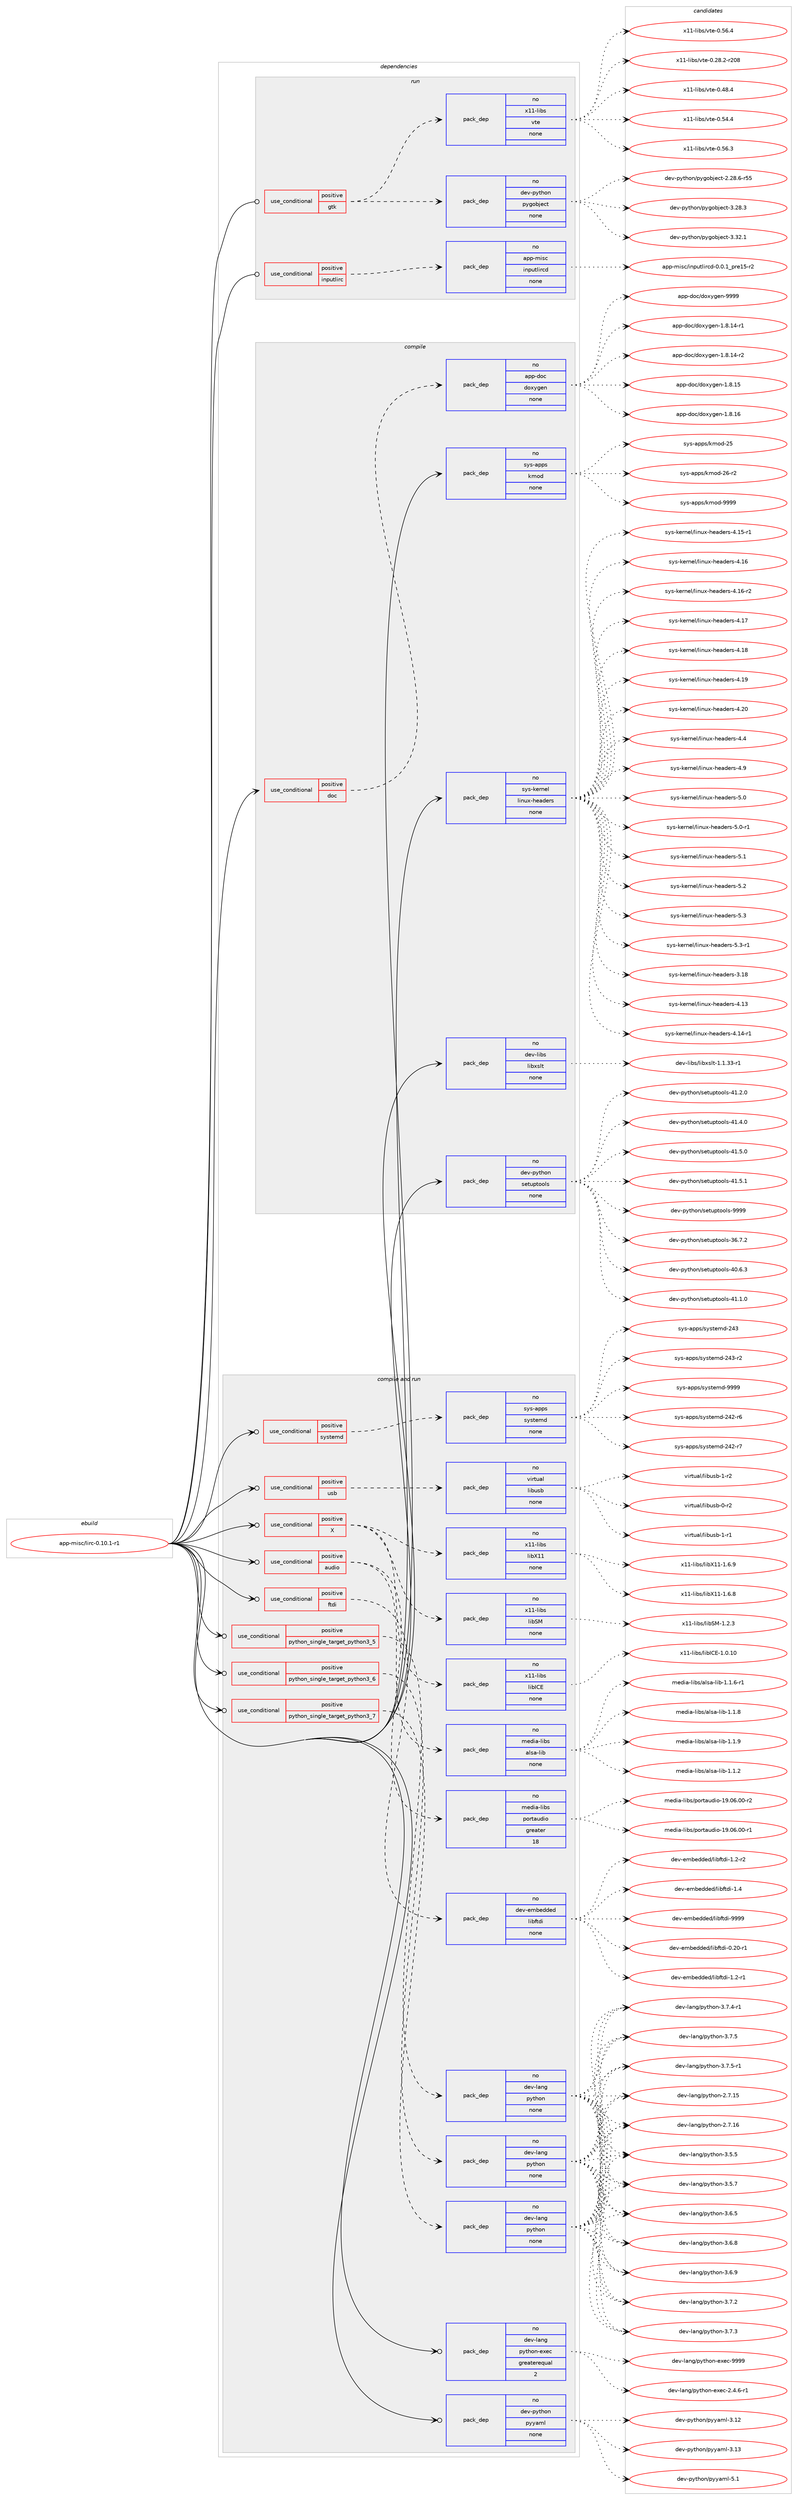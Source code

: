 digraph prolog {

# *************
# Graph options
# *************

newrank=true;
concentrate=true;
compound=true;
graph [rankdir=LR,fontname=Helvetica,fontsize=10,ranksep=1.5];#, ranksep=2.5, nodesep=0.2];
edge  [arrowhead=vee];
node  [fontname=Helvetica,fontsize=10];

# **********
# The ebuild
# **********

subgraph cluster_leftcol {
color=gray;
rank=same;
label=<<i>ebuild</i>>;
id [label="app-misc/lirc-0.10.1-r1", color=red, width=4, href="../app-misc/lirc-0.10.1-r1.svg"];
}

# ****************
# The dependencies
# ****************

subgraph cluster_midcol {
color=gray;
label=<<i>dependencies</i>>;
subgraph cluster_compile {
fillcolor="#eeeeee";
style=filled;
label=<<i>compile</i>>;
subgraph cond119287 {
dependency499412 [label=<<TABLE BORDER="0" CELLBORDER="1" CELLSPACING="0" CELLPADDING="4"><TR><TD ROWSPAN="3" CELLPADDING="10">use_conditional</TD></TR><TR><TD>positive</TD></TR><TR><TD>doc</TD></TR></TABLE>>, shape=none, color=red];
subgraph pack371110 {
dependency499413 [label=<<TABLE BORDER="0" CELLBORDER="1" CELLSPACING="0" CELLPADDING="4" WIDTH="220"><TR><TD ROWSPAN="6" CELLPADDING="30">pack_dep</TD></TR><TR><TD WIDTH="110">no</TD></TR><TR><TD>app-doc</TD></TR><TR><TD>doxygen</TD></TR><TR><TD>none</TD></TR><TR><TD></TD></TR></TABLE>>, shape=none, color=blue];
}
dependency499412:e -> dependency499413:w [weight=20,style="dashed",arrowhead="vee"];
}
id:e -> dependency499412:w [weight=20,style="solid",arrowhead="vee"];
subgraph pack371111 {
dependency499414 [label=<<TABLE BORDER="0" CELLBORDER="1" CELLSPACING="0" CELLPADDING="4" WIDTH="220"><TR><TD ROWSPAN="6" CELLPADDING="30">pack_dep</TD></TR><TR><TD WIDTH="110">no</TD></TR><TR><TD>dev-libs</TD></TR><TR><TD>libxslt</TD></TR><TR><TD>none</TD></TR><TR><TD></TD></TR></TABLE>>, shape=none, color=blue];
}
id:e -> dependency499414:w [weight=20,style="solid",arrowhead="vee"];
subgraph pack371112 {
dependency499415 [label=<<TABLE BORDER="0" CELLBORDER="1" CELLSPACING="0" CELLPADDING="4" WIDTH="220"><TR><TD ROWSPAN="6" CELLPADDING="30">pack_dep</TD></TR><TR><TD WIDTH="110">no</TD></TR><TR><TD>dev-python</TD></TR><TR><TD>setuptools</TD></TR><TR><TD>none</TD></TR><TR><TD></TD></TR></TABLE>>, shape=none, color=blue];
}
id:e -> dependency499415:w [weight=20,style="solid",arrowhead="vee"];
subgraph pack371113 {
dependency499416 [label=<<TABLE BORDER="0" CELLBORDER="1" CELLSPACING="0" CELLPADDING="4" WIDTH="220"><TR><TD ROWSPAN="6" CELLPADDING="30">pack_dep</TD></TR><TR><TD WIDTH="110">no</TD></TR><TR><TD>sys-apps</TD></TR><TR><TD>kmod</TD></TR><TR><TD>none</TD></TR><TR><TD></TD></TR></TABLE>>, shape=none, color=blue];
}
id:e -> dependency499416:w [weight=20,style="solid",arrowhead="vee"];
subgraph pack371114 {
dependency499417 [label=<<TABLE BORDER="0" CELLBORDER="1" CELLSPACING="0" CELLPADDING="4" WIDTH="220"><TR><TD ROWSPAN="6" CELLPADDING="30">pack_dep</TD></TR><TR><TD WIDTH="110">no</TD></TR><TR><TD>sys-kernel</TD></TR><TR><TD>linux-headers</TD></TR><TR><TD>none</TD></TR><TR><TD></TD></TR></TABLE>>, shape=none, color=blue];
}
id:e -> dependency499417:w [weight=20,style="solid",arrowhead="vee"];
}
subgraph cluster_compileandrun {
fillcolor="#eeeeee";
style=filled;
label=<<i>compile and run</i>>;
subgraph cond119288 {
dependency499418 [label=<<TABLE BORDER="0" CELLBORDER="1" CELLSPACING="0" CELLPADDING="4"><TR><TD ROWSPAN="3" CELLPADDING="10">use_conditional</TD></TR><TR><TD>positive</TD></TR><TR><TD>X</TD></TR></TABLE>>, shape=none, color=red];
subgraph pack371115 {
dependency499419 [label=<<TABLE BORDER="0" CELLBORDER="1" CELLSPACING="0" CELLPADDING="4" WIDTH="220"><TR><TD ROWSPAN="6" CELLPADDING="30">pack_dep</TD></TR><TR><TD WIDTH="110">no</TD></TR><TR><TD>x11-libs</TD></TR><TR><TD>libICE</TD></TR><TR><TD>none</TD></TR><TR><TD></TD></TR></TABLE>>, shape=none, color=blue];
}
dependency499418:e -> dependency499419:w [weight=20,style="dashed",arrowhead="vee"];
subgraph pack371116 {
dependency499420 [label=<<TABLE BORDER="0" CELLBORDER="1" CELLSPACING="0" CELLPADDING="4" WIDTH="220"><TR><TD ROWSPAN="6" CELLPADDING="30">pack_dep</TD></TR><TR><TD WIDTH="110">no</TD></TR><TR><TD>x11-libs</TD></TR><TR><TD>libSM</TD></TR><TR><TD>none</TD></TR><TR><TD></TD></TR></TABLE>>, shape=none, color=blue];
}
dependency499418:e -> dependency499420:w [weight=20,style="dashed",arrowhead="vee"];
subgraph pack371117 {
dependency499421 [label=<<TABLE BORDER="0" CELLBORDER="1" CELLSPACING="0" CELLPADDING="4" WIDTH="220"><TR><TD ROWSPAN="6" CELLPADDING="30">pack_dep</TD></TR><TR><TD WIDTH="110">no</TD></TR><TR><TD>x11-libs</TD></TR><TR><TD>libX11</TD></TR><TR><TD>none</TD></TR><TR><TD></TD></TR></TABLE>>, shape=none, color=blue];
}
dependency499418:e -> dependency499421:w [weight=20,style="dashed",arrowhead="vee"];
}
id:e -> dependency499418:w [weight=20,style="solid",arrowhead="odotvee"];
subgraph cond119289 {
dependency499422 [label=<<TABLE BORDER="0" CELLBORDER="1" CELLSPACING="0" CELLPADDING="4"><TR><TD ROWSPAN="3" CELLPADDING="10">use_conditional</TD></TR><TR><TD>positive</TD></TR><TR><TD>audio</TD></TR></TABLE>>, shape=none, color=red];
subgraph pack371118 {
dependency499423 [label=<<TABLE BORDER="0" CELLBORDER="1" CELLSPACING="0" CELLPADDING="4" WIDTH="220"><TR><TD ROWSPAN="6" CELLPADDING="30">pack_dep</TD></TR><TR><TD WIDTH="110">no</TD></TR><TR><TD>media-libs</TD></TR><TR><TD>portaudio</TD></TR><TR><TD>greater</TD></TR><TR><TD>18</TD></TR></TABLE>>, shape=none, color=blue];
}
dependency499422:e -> dependency499423:w [weight=20,style="dashed",arrowhead="vee"];
subgraph pack371119 {
dependency499424 [label=<<TABLE BORDER="0" CELLBORDER="1" CELLSPACING="0" CELLPADDING="4" WIDTH="220"><TR><TD ROWSPAN="6" CELLPADDING="30">pack_dep</TD></TR><TR><TD WIDTH="110">no</TD></TR><TR><TD>media-libs</TD></TR><TR><TD>alsa-lib</TD></TR><TR><TD>none</TD></TR><TR><TD></TD></TR></TABLE>>, shape=none, color=blue];
}
dependency499422:e -> dependency499424:w [weight=20,style="dashed",arrowhead="vee"];
}
id:e -> dependency499422:w [weight=20,style="solid",arrowhead="odotvee"];
subgraph cond119290 {
dependency499425 [label=<<TABLE BORDER="0" CELLBORDER="1" CELLSPACING="0" CELLPADDING="4"><TR><TD ROWSPAN="3" CELLPADDING="10">use_conditional</TD></TR><TR><TD>positive</TD></TR><TR><TD>ftdi</TD></TR></TABLE>>, shape=none, color=red];
subgraph pack371120 {
dependency499426 [label=<<TABLE BORDER="0" CELLBORDER="1" CELLSPACING="0" CELLPADDING="4" WIDTH="220"><TR><TD ROWSPAN="6" CELLPADDING="30">pack_dep</TD></TR><TR><TD WIDTH="110">no</TD></TR><TR><TD>dev-embedded</TD></TR><TR><TD>libftdi</TD></TR><TR><TD>none</TD></TR><TR><TD></TD></TR></TABLE>>, shape=none, color=blue];
}
dependency499425:e -> dependency499426:w [weight=20,style="dashed",arrowhead="vee"];
}
id:e -> dependency499425:w [weight=20,style="solid",arrowhead="odotvee"];
subgraph cond119291 {
dependency499427 [label=<<TABLE BORDER="0" CELLBORDER="1" CELLSPACING="0" CELLPADDING="4"><TR><TD ROWSPAN="3" CELLPADDING="10">use_conditional</TD></TR><TR><TD>positive</TD></TR><TR><TD>python_single_target_python3_5</TD></TR></TABLE>>, shape=none, color=red];
subgraph pack371121 {
dependency499428 [label=<<TABLE BORDER="0" CELLBORDER="1" CELLSPACING="0" CELLPADDING="4" WIDTH="220"><TR><TD ROWSPAN="6" CELLPADDING="30">pack_dep</TD></TR><TR><TD WIDTH="110">no</TD></TR><TR><TD>dev-lang</TD></TR><TR><TD>python</TD></TR><TR><TD>none</TD></TR><TR><TD></TD></TR></TABLE>>, shape=none, color=blue];
}
dependency499427:e -> dependency499428:w [weight=20,style="dashed",arrowhead="vee"];
}
id:e -> dependency499427:w [weight=20,style="solid",arrowhead="odotvee"];
subgraph cond119292 {
dependency499429 [label=<<TABLE BORDER="0" CELLBORDER="1" CELLSPACING="0" CELLPADDING="4"><TR><TD ROWSPAN="3" CELLPADDING="10">use_conditional</TD></TR><TR><TD>positive</TD></TR><TR><TD>python_single_target_python3_6</TD></TR></TABLE>>, shape=none, color=red];
subgraph pack371122 {
dependency499430 [label=<<TABLE BORDER="0" CELLBORDER="1" CELLSPACING="0" CELLPADDING="4" WIDTH="220"><TR><TD ROWSPAN="6" CELLPADDING="30">pack_dep</TD></TR><TR><TD WIDTH="110">no</TD></TR><TR><TD>dev-lang</TD></TR><TR><TD>python</TD></TR><TR><TD>none</TD></TR><TR><TD></TD></TR></TABLE>>, shape=none, color=blue];
}
dependency499429:e -> dependency499430:w [weight=20,style="dashed",arrowhead="vee"];
}
id:e -> dependency499429:w [weight=20,style="solid",arrowhead="odotvee"];
subgraph cond119293 {
dependency499431 [label=<<TABLE BORDER="0" CELLBORDER="1" CELLSPACING="0" CELLPADDING="4"><TR><TD ROWSPAN="3" CELLPADDING="10">use_conditional</TD></TR><TR><TD>positive</TD></TR><TR><TD>python_single_target_python3_7</TD></TR></TABLE>>, shape=none, color=red];
subgraph pack371123 {
dependency499432 [label=<<TABLE BORDER="0" CELLBORDER="1" CELLSPACING="0" CELLPADDING="4" WIDTH="220"><TR><TD ROWSPAN="6" CELLPADDING="30">pack_dep</TD></TR><TR><TD WIDTH="110">no</TD></TR><TR><TD>dev-lang</TD></TR><TR><TD>python</TD></TR><TR><TD>none</TD></TR><TR><TD></TD></TR></TABLE>>, shape=none, color=blue];
}
dependency499431:e -> dependency499432:w [weight=20,style="dashed",arrowhead="vee"];
}
id:e -> dependency499431:w [weight=20,style="solid",arrowhead="odotvee"];
subgraph cond119294 {
dependency499433 [label=<<TABLE BORDER="0" CELLBORDER="1" CELLSPACING="0" CELLPADDING="4"><TR><TD ROWSPAN="3" CELLPADDING="10">use_conditional</TD></TR><TR><TD>positive</TD></TR><TR><TD>systemd</TD></TR></TABLE>>, shape=none, color=red];
subgraph pack371124 {
dependency499434 [label=<<TABLE BORDER="0" CELLBORDER="1" CELLSPACING="0" CELLPADDING="4" WIDTH="220"><TR><TD ROWSPAN="6" CELLPADDING="30">pack_dep</TD></TR><TR><TD WIDTH="110">no</TD></TR><TR><TD>sys-apps</TD></TR><TR><TD>systemd</TD></TR><TR><TD>none</TD></TR><TR><TD></TD></TR></TABLE>>, shape=none, color=blue];
}
dependency499433:e -> dependency499434:w [weight=20,style="dashed",arrowhead="vee"];
}
id:e -> dependency499433:w [weight=20,style="solid",arrowhead="odotvee"];
subgraph cond119295 {
dependency499435 [label=<<TABLE BORDER="0" CELLBORDER="1" CELLSPACING="0" CELLPADDING="4"><TR><TD ROWSPAN="3" CELLPADDING="10">use_conditional</TD></TR><TR><TD>positive</TD></TR><TR><TD>usb</TD></TR></TABLE>>, shape=none, color=red];
subgraph pack371125 {
dependency499436 [label=<<TABLE BORDER="0" CELLBORDER="1" CELLSPACING="0" CELLPADDING="4" WIDTH="220"><TR><TD ROWSPAN="6" CELLPADDING="30">pack_dep</TD></TR><TR><TD WIDTH="110">no</TD></TR><TR><TD>virtual</TD></TR><TR><TD>libusb</TD></TR><TR><TD>none</TD></TR><TR><TD></TD></TR></TABLE>>, shape=none, color=blue];
}
dependency499435:e -> dependency499436:w [weight=20,style="dashed",arrowhead="vee"];
}
id:e -> dependency499435:w [weight=20,style="solid",arrowhead="odotvee"];
subgraph pack371126 {
dependency499437 [label=<<TABLE BORDER="0" CELLBORDER="1" CELLSPACING="0" CELLPADDING="4" WIDTH="220"><TR><TD ROWSPAN="6" CELLPADDING="30">pack_dep</TD></TR><TR><TD WIDTH="110">no</TD></TR><TR><TD>dev-lang</TD></TR><TR><TD>python-exec</TD></TR><TR><TD>greaterequal</TD></TR><TR><TD>2</TD></TR></TABLE>>, shape=none, color=blue];
}
id:e -> dependency499437:w [weight=20,style="solid",arrowhead="odotvee"];
subgraph pack371127 {
dependency499438 [label=<<TABLE BORDER="0" CELLBORDER="1" CELLSPACING="0" CELLPADDING="4" WIDTH="220"><TR><TD ROWSPAN="6" CELLPADDING="30">pack_dep</TD></TR><TR><TD WIDTH="110">no</TD></TR><TR><TD>dev-python</TD></TR><TR><TD>pyyaml</TD></TR><TR><TD>none</TD></TR><TR><TD></TD></TR></TABLE>>, shape=none, color=blue];
}
id:e -> dependency499438:w [weight=20,style="solid",arrowhead="odotvee"];
}
subgraph cluster_run {
fillcolor="#eeeeee";
style=filled;
label=<<i>run</i>>;
subgraph cond119296 {
dependency499439 [label=<<TABLE BORDER="0" CELLBORDER="1" CELLSPACING="0" CELLPADDING="4"><TR><TD ROWSPAN="3" CELLPADDING="10">use_conditional</TD></TR><TR><TD>positive</TD></TR><TR><TD>gtk</TD></TR></TABLE>>, shape=none, color=red];
subgraph pack371128 {
dependency499440 [label=<<TABLE BORDER="0" CELLBORDER="1" CELLSPACING="0" CELLPADDING="4" WIDTH="220"><TR><TD ROWSPAN="6" CELLPADDING="30">pack_dep</TD></TR><TR><TD WIDTH="110">no</TD></TR><TR><TD>x11-libs</TD></TR><TR><TD>vte</TD></TR><TR><TD>none</TD></TR><TR><TD></TD></TR></TABLE>>, shape=none, color=blue];
}
dependency499439:e -> dependency499440:w [weight=20,style="dashed",arrowhead="vee"];
subgraph pack371129 {
dependency499441 [label=<<TABLE BORDER="0" CELLBORDER="1" CELLSPACING="0" CELLPADDING="4" WIDTH="220"><TR><TD ROWSPAN="6" CELLPADDING="30">pack_dep</TD></TR><TR><TD WIDTH="110">no</TD></TR><TR><TD>dev-python</TD></TR><TR><TD>pygobject</TD></TR><TR><TD>none</TD></TR><TR><TD></TD></TR></TABLE>>, shape=none, color=blue];
}
dependency499439:e -> dependency499441:w [weight=20,style="dashed",arrowhead="vee"];
}
id:e -> dependency499439:w [weight=20,style="solid",arrowhead="odot"];
subgraph cond119297 {
dependency499442 [label=<<TABLE BORDER="0" CELLBORDER="1" CELLSPACING="0" CELLPADDING="4"><TR><TD ROWSPAN="3" CELLPADDING="10">use_conditional</TD></TR><TR><TD>positive</TD></TR><TR><TD>inputlirc</TD></TR></TABLE>>, shape=none, color=red];
subgraph pack371130 {
dependency499443 [label=<<TABLE BORDER="0" CELLBORDER="1" CELLSPACING="0" CELLPADDING="4" WIDTH="220"><TR><TD ROWSPAN="6" CELLPADDING="30">pack_dep</TD></TR><TR><TD WIDTH="110">no</TD></TR><TR><TD>app-misc</TD></TR><TR><TD>inputlircd</TD></TR><TR><TD>none</TD></TR><TR><TD></TD></TR></TABLE>>, shape=none, color=blue];
}
dependency499442:e -> dependency499443:w [weight=20,style="dashed",arrowhead="vee"];
}
id:e -> dependency499442:w [weight=20,style="solid",arrowhead="odot"];
}
}

# **************
# The candidates
# **************

subgraph cluster_choices {
rank=same;
color=gray;
label=<<i>candidates</i>>;

subgraph choice371110 {
color=black;
nodesep=1;
choice97112112451001119947100111120121103101110454946564649524511449 [label="app-doc/doxygen-1.8.14-r1", color=red, width=4,href="../app-doc/doxygen-1.8.14-r1.svg"];
choice97112112451001119947100111120121103101110454946564649524511450 [label="app-doc/doxygen-1.8.14-r2", color=red, width=4,href="../app-doc/doxygen-1.8.14-r2.svg"];
choice9711211245100111994710011112012110310111045494656464953 [label="app-doc/doxygen-1.8.15", color=red, width=4,href="../app-doc/doxygen-1.8.15.svg"];
choice9711211245100111994710011112012110310111045494656464954 [label="app-doc/doxygen-1.8.16", color=red, width=4,href="../app-doc/doxygen-1.8.16.svg"];
choice971121124510011199471001111201211031011104557575757 [label="app-doc/doxygen-9999", color=red, width=4,href="../app-doc/doxygen-9999.svg"];
dependency499413:e -> choice97112112451001119947100111120121103101110454946564649524511449:w [style=dotted,weight="100"];
dependency499413:e -> choice97112112451001119947100111120121103101110454946564649524511450:w [style=dotted,weight="100"];
dependency499413:e -> choice9711211245100111994710011112012110310111045494656464953:w [style=dotted,weight="100"];
dependency499413:e -> choice9711211245100111994710011112012110310111045494656464954:w [style=dotted,weight="100"];
dependency499413:e -> choice971121124510011199471001111201211031011104557575757:w [style=dotted,weight="100"];
}
subgraph choice371111 {
color=black;
nodesep=1;
choice10010111845108105981154710810598120115108116454946494651514511449 [label="dev-libs/libxslt-1.1.33-r1", color=red, width=4,href="../dev-libs/libxslt-1.1.33-r1.svg"];
dependency499414:e -> choice10010111845108105981154710810598120115108116454946494651514511449:w [style=dotted,weight="100"];
}
subgraph choice371112 {
color=black;
nodesep=1;
choice100101118451121211161041111104711510111611711211611111110811545515446554650 [label="dev-python/setuptools-36.7.2", color=red, width=4,href="../dev-python/setuptools-36.7.2.svg"];
choice100101118451121211161041111104711510111611711211611111110811545524846544651 [label="dev-python/setuptools-40.6.3", color=red, width=4,href="../dev-python/setuptools-40.6.3.svg"];
choice100101118451121211161041111104711510111611711211611111110811545524946494648 [label="dev-python/setuptools-41.1.0", color=red, width=4,href="../dev-python/setuptools-41.1.0.svg"];
choice100101118451121211161041111104711510111611711211611111110811545524946504648 [label="dev-python/setuptools-41.2.0", color=red, width=4,href="../dev-python/setuptools-41.2.0.svg"];
choice100101118451121211161041111104711510111611711211611111110811545524946524648 [label="dev-python/setuptools-41.4.0", color=red, width=4,href="../dev-python/setuptools-41.4.0.svg"];
choice100101118451121211161041111104711510111611711211611111110811545524946534648 [label="dev-python/setuptools-41.5.0", color=red, width=4,href="../dev-python/setuptools-41.5.0.svg"];
choice100101118451121211161041111104711510111611711211611111110811545524946534649 [label="dev-python/setuptools-41.5.1", color=red, width=4,href="../dev-python/setuptools-41.5.1.svg"];
choice10010111845112121116104111110471151011161171121161111111081154557575757 [label="dev-python/setuptools-9999", color=red, width=4,href="../dev-python/setuptools-9999.svg"];
dependency499415:e -> choice100101118451121211161041111104711510111611711211611111110811545515446554650:w [style=dotted,weight="100"];
dependency499415:e -> choice100101118451121211161041111104711510111611711211611111110811545524846544651:w [style=dotted,weight="100"];
dependency499415:e -> choice100101118451121211161041111104711510111611711211611111110811545524946494648:w [style=dotted,weight="100"];
dependency499415:e -> choice100101118451121211161041111104711510111611711211611111110811545524946504648:w [style=dotted,weight="100"];
dependency499415:e -> choice100101118451121211161041111104711510111611711211611111110811545524946524648:w [style=dotted,weight="100"];
dependency499415:e -> choice100101118451121211161041111104711510111611711211611111110811545524946534648:w [style=dotted,weight="100"];
dependency499415:e -> choice100101118451121211161041111104711510111611711211611111110811545524946534649:w [style=dotted,weight="100"];
dependency499415:e -> choice10010111845112121116104111110471151011161171121161111111081154557575757:w [style=dotted,weight="100"];
}
subgraph choice371113 {
color=black;
nodesep=1;
choice115121115459711211211547107109111100455053 [label="sys-apps/kmod-25", color=red, width=4,href="../sys-apps/kmod-25.svg"];
choice1151211154597112112115471071091111004550544511450 [label="sys-apps/kmod-26-r2", color=red, width=4,href="../sys-apps/kmod-26-r2.svg"];
choice1151211154597112112115471071091111004557575757 [label="sys-apps/kmod-9999", color=red, width=4,href="../sys-apps/kmod-9999.svg"];
dependency499416:e -> choice115121115459711211211547107109111100455053:w [style=dotted,weight="100"];
dependency499416:e -> choice1151211154597112112115471071091111004550544511450:w [style=dotted,weight="100"];
dependency499416:e -> choice1151211154597112112115471071091111004557575757:w [style=dotted,weight="100"];
}
subgraph choice371114 {
color=black;
nodesep=1;
choice115121115451071011141101011084710810511011712045104101971001011141154551464956 [label="sys-kernel/linux-headers-3.18", color=red, width=4,href="../sys-kernel/linux-headers-3.18.svg"];
choice115121115451071011141101011084710810511011712045104101971001011141154552464951 [label="sys-kernel/linux-headers-4.13", color=red, width=4,href="../sys-kernel/linux-headers-4.13.svg"];
choice1151211154510710111411010110847108105110117120451041019710010111411545524649524511449 [label="sys-kernel/linux-headers-4.14-r1", color=red, width=4,href="../sys-kernel/linux-headers-4.14-r1.svg"];
choice1151211154510710111411010110847108105110117120451041019710010111411545524649534511449 [label="sys-kernel/linux-headers-4.15-r1", color=red, width=4,href="../sys-kernel/linux-headers-4.15-r1.svg"];
choice115121115451071011141101011084710810511011712045104101971001011141154552464954 [label="sys-kernel/linux-headers-4.16", color=red, width=4,href="../sys-kernel/linux-headers-4.16.svg"];
choice1151211154510710111411010110847108105110117120451041019710010111411545524649544511450 [label="sys-kernel/linux-headers-4.16-r2", color=red, width=4,href="../sys-kernel/linux-headers-4.16-r2.svg"];
choice115121115451071011141101011084710810511011712045104101971001011141154552464955 [label="sys-kernel/linux-headers-4.17", color=red, width=4,href="../sys-kernel/linux-headers-4.17.svg"];
choice115121115451071011141101011084710810511011712045104101971001011141154552464956 [label="sys-kernel/linux-headers-4.18", color=red, width=4,href="../sys-kernel/linux-headers-4.18.svg"];
choice115121115451071011141101011084710810511011712045104101971001011141154552464957 [label="sys-kernel/linux-headers-4.19", color=red, width=4,href="../sys-kernel/linux-headers-4.19.svg"];
choice115121115451071011141101011084710810511011712045104101971001011141154552465048 [label="sys-kernel/linux-headers-4.20", color=red, width=4,href="../sys-kernel/linux-headers-4.20.svg"];
choice1151211154510710111411010110847108105110117120451041019710010111411545524652 [label="sys-kernel/linux-headers-4.4", color=red, width=4,href="../sys-kernel/linux-headers-4.4.svg"];
choice1151211154510710111411010110847108105110117120451041019710010111411545524657 [label="sys-kernel/linux-headers-4.9", color=red, width=4,href="../sys-kernel/linux-headers-4.9.svg"];
choice1151211154510710111411010110847108105110117120451041019710010111411545534648 [label="sys-kernel/linux-headers-5.0", color=red, width=4,href="../sys-kernel/linux-headers-5.0.svg"];
choice11512111545107101114110101108471081051101171204510410197100101114115455346484511449 [label="sys-kernel/linux-headers-5.0-r1", color=red, width=4,href="../sys-kernel/linux-headers-5.0-r1.svg"];
choice1151211154510710111411010110847108105110117120451041019710010111411545534649 [label="sys-kernel/linux-headers-5.1", color=red, width=4,href="../sys-kernel/linux-headers-5.1.svg"];
choice1151211154510710111411010110847108105110117120451041019710010111411545534650 [label="sys-kernel/linux-headers-5.2", color=red, width=4,href="../sys-kernel/linux-headers-5.2.svg"];
choice1151211154510710111411010110847108105110117120451041019710010111411545534651 [label="sys-kernel/linux-headers-5.3", color=red, width=4,href="../sys-kernel/linux-headers-5.3.svg"];
choice11512111545107101114110101108471081051101171204510410197100101114115455346514511449 [label="sys-kernel/linux-headers-5.3-r1", color=red, width=4,href="../sys-kernel/linux-headers-5.3-r1.svg"];
dependency499417:e -> choice115121115451071011141101011084710810511011712045104101971001011141154551464956:w [style=dotted,weight="100"];
dependency499417:e -> choice115121115451071011141101011084710810511011712045104101971001011141154552464951:w [style=dotted,weight="100"];
dependency499417:e -> choice1151211154510710111411010110847108105110117120451041019710010111411545524649524511449:w [style=dotted,weight="100"];
dependency499417:e -> choice1151211154510710111411010110847108105110117120451041019710010111411545524649534511449:w [style=dotted,weight="100"];
dependency499417:e -> choice115121115451071011141101011084710810511011712045104101971001011141154552464954:w [style=dotted,weight="100"];
dependency499417:e -> choice1151211154510710111411010110847108105110117120451041019710010111411545524649544511450:w [style=dotted,weight="100"];
dependency499417:e -> choice115121115451071011141101011084710810511011712045104101971001011141154552464955:w [style=dotted,weight="100"];
dependency499417:e -> choice115121115451071011141101011084710810511011712045104101971001011141154552464956:w [style=dotted,weight="100"];
dependency499417:e -> choice115121115451071011141101011084710810511011712045104101971001011141154552464957:w [style=dotted,weight="100"];
dependency499417:e -> choice115121115451071011141101011084710810511011712045104101971001011141154552465048:w [style=dotted,weight="100"];
dependency499417:e -> choice1151211154510710111411010110847108105110117120451041019710010111411545524652:w [style=dotted,weight="100"];
dependency499417:e -> choice1151211154510710111411010110847108105110117120451041019710010111411545524657:w [style=dotted,weight="100"];
dependency499417:e -> choice1151211154510710111411010110847108105110117120451041019710010111411545534648:w [style=dotted,weight="100"];
dependency499417:e -> choice11512111545107101114110101108471081051101171204510410197100101114115455346484511449:w [style=dotted,weight="100"];
dependency499417:e -> choice1151211154510710111411010110847108105110117120451041019710010111411545534649:w [style=dotted,weight="100"];
dependency499417:e -> choice1151211154510710111411010110847108105110117120451041019710010111411545534650:w [style=dotted,weight="100"];
dependency499417:e -> choice1151211154510710111411010110847108105110117120451041019710010111411545534651:w [style=dotted,weight="100"];
dependency499417:e -> choice11512111545107101114110101108471081051101171204510410197100101114115455346514511449:w [style=dotted,weight="100"];
}
subgraph choice371115 {
color=black;
nodesep=1;
choice12049494510810598115471081059873676945494648464948 [label="x11-libs/libICE-1.0.10", color=red, width=4,href="../x11-libs/libICE-1.0.10.svg"];
dependency499419:e -> choice12049494510810598115471081059873676945494648464948:w [style=dotted,weight="100"];
}
subgraph choice371116 {
color=black;
nodesep=1;
choice1204949451081059811547108105988377454946504651 [label="x11-libs/libSM-1.2.3", color=red, width=4,href="../x11-libs/libSM-1.2.3.svg"];
dependency499420:e -> choice1204949451081059811547108105988377454946504651:w [style=dotted,weight="100"];
}
subgraph choice371117 {
color=black;
nodesep=1;
choice120494945108105981154710810598884949454946544656 [label="x11-libs/libX11-1.6.8", color=red, width=4,href="../x11-libs/libX11-1.6.8.svg"];
choice120494945108105981154710810598884949454946544657 [label="x11-libs/libX11-1.6.9", color=red, width=4,href="../x11-libs/libX11-1.6.9.svg"];
dependency499421:e -> choice120494945108105981154710810598884949454946544656:w [style=dotted,weight="100"];
dependency499421:e -> choice120494945108105981154710810598884949454946544657:w [style=dotted,weight="100"];
}
subgraph choice371118 {
color=black;
nodesep=1;
choice10910110010597451081059811547112111114116971171001051114549574648544648484511449 [label="media-libs/portaudio-19.06.00-r1", color=red, width=4,href="../media-libs/portaudio-19.06.00-r1.svg"];
choice10910110010597451081059811547112111114116971171001051114549574648544648484511450 [label="media-libs/portaudio-19.06.00-r2", color=red, width=4,href="../media-libs/portaudio-19.06.00-r2.svg"];
dependency499423:e -> choice10910110010597451081059811547112111114116971171001051114549574648544648484511449:w [style=dotted,weight="100"];
dependency499423:e -> choice10910110010597451081059811547112111114116971171001051114549574648544648484511450:w [style=dotted,weight="100"];
}
subgraph choice371119 {
color=black;
nodesep=1;
choice1091011001059745108105981154797108115974510810598454946494650 [label="media-libs/alsa-lib-1.1.2", color=red, width=4,href="../media-libs/alsa-lib-1.1.2.svg"];
choice10910110010597451081059811547971081159745108105984549464946544511449 [label="media-libs/alsa-lib-1.1.6-r1", color=red, width=4,href="../media-libs/alsa-lib-1.1.6-r1.svg"];
choice1091011001059745108105981154797108115974510810598454946494656 [label="media-libs/alsa-lib-1.1.8", color=red, width=4,href="../media-libs/alsa-lib-1.1.8.svg"];
choice1091011001059745108105981154797108115974510810598454946494657 [label="media-libs/alsa-lib-1.1.9", color=red, width=4,href="../media-libs/alsa-lib-1.1.9.svg"];
dependency499424:e -> choice1091011001059745108105981154797108115974510810598454946494650:w [style=dotted,weight="100"];
dependency499424:e -> choice10910110010597451081059811547971081159745108105984549464946544511449:w [style=dotted,weight="100"];
dependency499424:e -> choice1091011001059745108105981154797108115974510810598454946494656:w [style=dotted,weight="100"];
dependency499424:e -> choice1091011001059745108105981154797108115974510810598454946494657:w [style=dotted,weight="100"];
}
subgraph choice371120 {
color=black;
nodesep=1;
choice1001011184510110998101100100101100471081059810211610010545484650484511449 [label="dev-embedded/libftdi-0.20-r1", color=red, width=4,href="../dev-embedded/libftdi-0.20-r1.svg"];
choice10010111845101109981011001001011004710810598102116100105454946504511449 [label="dev-embedded/libftdi-1.2-r1", color=red, width=4,href="../dev-embedded/libftdi-1.2-r1.svg"];
choice10010111845101109981011001001011004710810598102116100105454946504511450 [label="dev-embedded/libftdi-1.2-r2", color=red, width=4,href="../dev-embedded/libftdi-1.2-r2.svg"];
choice1001011184510110998101100100101100471081059810211610010545494652 [label="dev-embedded/libftdi-1.4", color=red, width=4,href="../dev-embedded/libftdi-1.4.svg"];
choice100101118451011099810110010010110047108105981021161001054557575757 [label="dev-embedded/libftdi-9999", color=red, width=4,href="../dev-embedded/libftdi-9999.svg"];
dependency499426:e -> choice1001011184510110998101100100101100471081059810211610010545484650484511449:w [style=dotted,weight="100"];
dependency499426:e -> choice10010111845101109981011001001011004710810598102116100105454946504511449:w [style=dotted,weight="100"];
dependency499426:e -> choice10010111845101109981011001001011004710810598102116100105454946504511450:w [style=dotted,weight="100"];
dependency499426:e -> choice1001011184510110998101100100101100471081059810211610010545494652:w [style=dotted,weight="100"];
dependency499426:e -> choice100101118451011099810110010010110047108105981021161001054557575757:w [style=dotted,weight="100"];
}
subgraph choice371121 {
color=black;
nodesep=1;
choice10010111845108971101034711212111610411111045504655464953 [label="dev-lang/python-2.7.15", color=red, width=4,href="../dev-lang/python-2.7.15.svg"];
choice10010111845108971101034711212111610411111045504655464954 [label="dev-lang/python-2.7.16", color=red, width=4,href="../dev-lang/python-2.7.16.svg"];
choice100101118451089711010347112121116104111110455146534653 [label="dev-lang/python-3.5.5", color=red, width=4,href="../dev-lang/python-3.5.5.svg"];
choice100101118451089711010347112121116104111110455146534655 [label="dev-lang/python-3.5.7", color=red, width=4,href="../dev-lang/python-3.5.7.svg"];
choice100101118451089711010347112121116104111110455146544653 [label="dev-lang/python-3.6.5", color=red, width=4,href="../dev-lang/python-3.6.5.svg"];
choice100101118451089711010347112121116104111110455146544656 [label="dev-lang/python-3.6.8", color=red, width=4,href="../dev-lang/python-3.6.8.svg"];
choice100101118451089711010347112121116104111110455146544657 [label="dev-lang/python-3.6.9", color=red, width=4,href="../dev-lang/python-3.6.9.svg"];
choice100101118451089711010347112121116104111110455146554650 [label="dev-lang/python-3.7.2", color=red, width=4,href="../dev-lang/python-3.7.2.svg"];
choice100101118451089711010347112121116104111110455146554651 [label="dev-lang/python-3.7.3", color=red, width=4,href="../dev-lang/python-3.7.3.svg"];
choice1001011184510897110103471121211161041111104551465546524511449 [label="dev-lang/python-3.7.4-r1", color=red, width=4,href="../dev-lang/python-3.7.4-r1.svg"];
choice100101118451089711010347112121116104111110455146554653 [label="dev-lang/python-3.7.5", color=red, width=4,href="../dev-lang/python-3.7.5.svg"];
choice1001011184510897110103471121211161041111104551465546534511449 [label="dev-lang/python-3.7.5-r1", color=red, width=4,href="../dev-lang/python-3.7.5-r1.svg"];
dependency499428:e -> choice10010111845108971101034711212111610411111045504655464953:w [style=dotted,weight="100"];
dependency499428:e -> choice10010111845108971101034711212111610411111045504655464954:w [style=dotted,weight="100"];
dependency499428:e -> choice100101118451089711010347112121116104111110455146534653:w [style=dotted,weight="100"];
dependency499428:e -> choice100101118451089711010347112121116104111110455146534655:w [style=dotted,weight="100"];
dependency499428:e -> choice100101118451089711010347112121116104111110455146544653:w [style=dotted,weight="100"];
dependency499428:e -> choice100101118451089711010347112121116104111110455146544656:w [style=dotted,weight="100"];
dependency499428:e -> choice100101118451089711010347112121116104111110455146544657:w [style=dotted,weight="100"];
dependency499428:e -> choice100101118451089711010347112121116104111110455146554650:w [style=dotted,weight="100"];
dependency499428:e -> choice100101118451089711010347112121116104111110455146554651:w [style=dotted,weight="100"];
dependency499428:e -> choice1001011184510897110103471121211161041111104551465546524511449:w [style=dotted,weight="100"];
dependency499428:e -> choice100101118451089711010347112121116104111110455146554653:w [style=dotted,weight="100"];
dependency499428:e -> choice1001011184510897110103471121211161041111104551465546534511449:w [style=dotted,weight="100"];
}
subgraph choice371122 {
color=black;
nodesep=1;
choice10010111845108971101034711212111610411111045504655464953 [label="dev-lang/python-2.7.15", color=red, width=4,href="../dev-lang/python-2.7.15.svg"];
choice10010111845108971101034711212111610411111045504655464954 [label="dev-lang/python-2.7.16", color=red, width=4,href="../dev-lang/python-2.7.16.svg"];
choice100101118451089711010347112121116104111110455146534653 [label="dev-lang/python-3.5.5", color=red, width=4,href="../dev-lang/python-3.5.5.svg"];
choice100101118451089711010347112121116104111110455146534655 [label="dev-lang/python-3.5.7", color=red, width=4,href="../dev-lang/python-3.5.7.svg"];
choice100101118451089711010347112121116104111110455146544653 [label="dev-lang/python-3.6.5", color=red, width=4,href="../dev-lang/python-3.6.5.svg"];
choice100101118451089711010347112121116104111110455146544656 [label="dev-lang/python-3.6.8", color=red, width=4,href="../dev-lang/python-3.6.8.svg"];
choice100101118451089711010347112121116104111110455146544657 [label="dev-lang/python-3.6.9", color=red, width=4,href="../dev-lang/python-3.6.9.svg"];
choice100101118451089711010347112121116104111110455146554650 [label="dev-lang/python-3.7.2", color=red, width=4,href="../dev-lang/python-3.7.2.svg"];
choice100101118451089711010347112121116104111110455146554651 [label="dev-lang/python-3.7.3", color=red, width=4,href="../dev-lang/python-3.7.3.svg"];
choice1001011184510897110103471121211161041111104551465546524511449 [label="dev-lang/python-3.7.4-r1", color=red, width=4,href="../dev-lang/python-3.7.4-r1.svg"];
choice100101118451089711010347112121116104111110455146554653 [label="dev-lang/python-3.7.5", color=red, width=4,href="../dev-lang/python-3.7.5.svg"];
choice1001011184510897110103471121211161041111104551465546534511449 [label="dev-lang/python-3.7.5-r1", color=red, width=4,href="../dev-lang/python-3.7.5-r1.svg"];
dependency499430:e -> choice10010111845108971101034711212111610411111045504655464953:w [style=dotted,weight="100"];
dependency499430:e -> choice10010111845108971101034711212111610411111045504655464954:w [style=dotted,weight="100"];
dependency499430:e -> choice100101118451089711010347112121116104111110455146534653:w [style=dotted,weight="100"];
dependency499430:e -> choice100101118451089711010347112121116104111110455146534655:w [style=dotted,weight="100"];
dependency499430:e -> choice100101118451089711010347112121116104111110455146544653:w [style=dotted,weight="100"];
dependency499430:e -> choice100101118451089711010347112121116104111110455146544656:w [style=dotted,weight="100"];
dependency499430:e -> choice100101118451089711010347112121116104111110455146544657:w [style=dotted,weight="100"];
dependency499430:e -> choice100101118451089711010347112121116104111110455146554650:w [style=dotted,weight="100"];
dependency499430:e -> choice100101118451089711010347112121116104111110455146554651:w [style=dotted,weight="100"];
dependency499430:e -> choice1001011184510897110103471121211161041111104551465546524511449:w [style=dotted,weight="100"];
dependency499430:e -> choice100101118451089711010347112121116104111110455146554653:w [style=dotted,weight="100"];
dependency499430:e -> choice1001011184510897110103471121211161041111104551465546534511449:w [style=dotted,weight="100"];
}
subgraph choice371123 {
color=black;
nodesep=1;
choice10010111845108971101034711212111610411111045504655464953 [label="dev-lang/python-2.7.15", color=red, width=4,href="../dev-lang/python-2.7.15.svg"];
choice10010111845108971101034711212111610411111045504655464954 [label="dev-lang/python-2.7.16", color=red, width=4,href="../dev-lang/python-2.7.16.svg"];
choice100101118451089711010347112121116104111110455146534653 [label="dev-lang/python-3.5.5", color=red, width=4,href="../dev-lang/python-3.5.5.svg"];
choice100101118451089711010347112121116104111110455146534655 [label="dev-lang/python-3.5.7", color=red, width=4,href="../dev-lang/python-3.5.7.svg"];
choice100101118451089711010347112121116104111110455146544653 [label="dev-lang/python-3.6.5", color=red, width=4,href="../dev-lang/python-3.6.5.svg"];
choice100101118451089711010347112121116104111110455146544656 [label="dev-lang/python-3.6.8", color=red, width=4,href="../dev-lang/python-3.6.8.svg"];
choice100101118451089711010347112121116104111110455146544657 [label="dev-lang/python-3.6.9", color=red, width=4,href="../dev-lang/python-3.6.9.svg"];
choice100101118451089711010347112121116104111110455146554650 [label="dev-lang/python-3.7.2", color=red, width=4,href="../dev-lang/python-3.7.2.svg"];
choice100101118451089711010347112121116104111110455146554651 [label="dev-lang/python-3.7.3", color=red, width=4,href="../dev-lang/python-3.7.3.svg"];
choice1001011184510897110103471121211161041111104551465546524511449 [label="dev-lang/python-3.7.4-r1", color=red, width=4,href="../dev-lang/python-3.7.4-r1.svg"];
choice100101118451089711010347112121116104111110455146554653 [label="dev-lang/python-3.7.5", color=red, width=4,href="../dev-lang/python-3.7.5.svg"];
choice1001011184510897110103471121211161041111104551465546534511449 [label="dev-lang/python-3.7.5-r1", color=red, width=4,href="../dev-lang/python-3.7.5-r1.svg"];
dependency499432:e -> choice10010111845108971101034711212111610411111045504655464953:w [style=dotted,weight="100"];
dependency499432:e -> choice10010111845108971101034711212111610411111045504655464954:w [style=dotted,weight="100"];
dependency499432:e -> choice100101118451089711010347112121116104111110455146534653:w [style=dotted,weight="100"];
dependency499432:e -> choice100101118451089711010347112121116104111110455146534655:w [style=dotted,weight="100"];
dependency499432:e -> choice100101118451089711010347112121116104111110455146544653:w [style=dotted,weight="100"];
dependency499432:e -> choice100101118451089711010347112121116104111110455146544656:w [style=dotted,weight="100"];
dependency499432:e -> choice100101118451089711010347112121116104111110455146544657:w [style=dotted,weight="100"];
dependency499432:e -> choice100101118451089711010347112121116104111110455146554650:w [style=dotted,weight="100"];
dependency499432:e -> choice100101118451089711010347112121116104111110455146554651:w [style=dotted,weight="100"];
dependency499432:e -> choice1001011184510897110103471121211161041111104551465546524511449:w [style=dotted,weight="100"];
dependency499432:e -> choice100101118451089711010347112121116104111110455146554653:w [style=dotted,weight="100"];
dependency499432:e -> choice1001011184510897110103471121211161041111104551465546534511449:w [style=dotted,weight="100"];
}
subgraph choice371124 {
color=black;
nodesep=1;
choice115121115459711211211547115121115116101109100455052504511454 [label="sys-apps/systemd-242-r6", color=red, width=4,href="../sys-apps/systemd-242-r6.svg"];
choice115121115459711211211547115121115116101109100455052504511455 [label="sys-apps/systemd-242-r7", color=red, width=4,href="../sys-apps/systemd-242-r7.svg"];
choice11512111545971121121154711512111511610110910045505251 [label="sys-apps/systemd-243", color=red, width=4,href="../sys-apps/systemd-243.svg"];
choice115121115459711211211547115121115116101109100455052514511450 [label="sys-apps/systemd-243-r2", color=red, width=4,href="../sys-apps/systemd-243-r2.svg"];
choice1151211154597112112115471151211151161011091004557575757 [label="sys-apps/systemd-9999", color=red, width=4,href="../sys-apps/systemd-9999.svg"];
dependency499434:e -> choice115121115459711211211547115121115116101109100455052504511454:w [style=dotted,weight="100"];
dependency499434:e -> choice115121115459711211211547115121115116101109100455052504511455:w [style=dotted,weight="100"];
dependency499434:e -> choice11512111545971121121154711512111511610110910045505251:w [style=dotted,weight="100"];
dependency499434:e -> choice115121115459711211211547115121115116101109100455052514511450:w [style=dotted,weight="100"];
dependency499434:e -> choice1151211154597112112115471151211151161011091004557575757:w [style=dotted,weight="100"];
}
subgraph choice371125 {
color=black;
nodesep=1;
choice1181051141161179710847108105981171159845484511450 [label="virtual/libusb-0-r2", color=red, width=4,href="../virtual/libusb-0-r2.svg"];
choice1181051141161179710847108105981171159845494511449 [label="virtual/libusb-1-r1", color=red, width=4,href="../virtual/libusb-1-r1.svg"];
choice1181051141161179710847108105981171159845494511450 [label="virtual/libusb-1-r2", color=red, width=4,href="../virtual/libusb-1-r2.svg"];
dependency499436:e -> choice1181051141161179710847108105981171159845484511450:w [style=dotted,weight="100"];
dependency499436:e -> choice1181051141161179710847108105981171159845494511449:w [style=dotted,weight="100"];
dependency499436:e -> choice1181051141161179710847108105981171159845494511450:w [style=dotted,weight="100"];
}
subgraph choice371126 {
color=black;
nodesep=1;
choice10010111845108971101034711212111610411111045101120101994550465246544511449 [label="dev-lang/python-exec-2.4.6-r1", color=red, width=4,href="../dev-lang/python-exec-2.4.6-r1.svg"];
choice10010111845108971101034711212111610411111045101120101994557575757 [label="dev-lang/python-exec-9999", color=red, width=4,href="../dev-lang/python-exec-9999.svg"];
dependency499437:e -> choice10010111845108971101034711212111610411111045101120101994550465246544511449:w [style=dotted,weight="100"];
dependency499437:e -> choice10010111845108971101034711212111610411111045101120101994557575757:w [style=dotted,weight="100"];
}
subgraph choice371127 {
color=black;
nodesep=1;
choice1001011184511212111610411111047112121121971091084551464950 [label="dev-python/pyyaml-3.12", color=red, width=4,href="../dev-python/pyyaml-3.12.svg"];
choice1001011184511212111610411111047112121121971091084551464951 [label="dev-python/pyyaml-3.13", color=red, width=4,href="../dev-python/pyyaml-3.13.svg"];
choice10010111845112121116104111110471121211219710910845534649 [label="dev-python/pyyaml-5.1", color=red, width=4,href="../dev-python/pyyaml-5.1.svg"];
dependency499438:e -> choice1001011184511212111610411111047112121121971091084551464950:w [style=dotted,weight="100"];
dependency499438:e -> choice1001011184511212111610411111047112121121971091084551464951:w [style=dotted,weight="100"];
dependency499438:e -> choice10010111845112121116104111110471121211219710910845534649:w [style=dotted,weight="100"];
}
subgraph choice371128 {
color=black;
nodesep=1;
choice12049494510810598115471181161014548465056465045114504856 [label="x11-libs/vte-0.28.2-r208", color=red, width=4,href="../x11-libs/vte-0.28.2-r208.svg"];
choice120494945108105981154711811610145484652564652 [label="x11-libs/vte-0.48.4", color=red, width=4,href="../x11-libs/vte-0.48.4.svg"];
choice120494945108105981154711811610145484653524652 [label="x11-libs/vte-0.54.4", color=red, width=4,href="../x11-libs/vte-0.54.4.svg"];
choice120494945108105981154711811610145484653544651 [label="x11-libs/vte-0.56.3", color=red, width=4,href="../x11-libs/vte-0.56.3.svg"];
choice120494945108105981154711811610145484653544652 [label="x11-libs/vte-0.56.4", color=red, width=4,href="../x11-libs/vte-0.56.4.svg"];
dependency499440:e -> choice12049494510810598115471181161014548465056465045114504856:w [style=dotted,weight="100"];
dependency499440:e -> choice120494945108105981154711811610145484652564652:w [style=dotted,weight="100"];
dependency499440:e -> choice120494945108105981154711811610145484653524652:w [style=dotted,weight="100"];
dependency499440:e -> choice120494945108105981154711811610145484653544651:w [style=dotted,weight="100"];
dependency499440:e -> choice120494945108105981154711811610145484653544652:w [style=dotted,weight="100"];
}
subgraph choice371129 {
color=black;
nodesep=1;
choice1001011184511212111610411111047112121103111981061019911645504650564654451145353 [label="dev-python/pygobject-2.28.6-r55", color=red, width=4,href="../dev-python/pygobject-2.28.6-r55.svg"];
choice1001011184511212111610411111047112121103111981061019911645514650564651 [label="dev-python/pygobject-3.28.3", color=red, width=4,href="../dev-python/pygobject-3.28.3.svg"];
choice1001011184511212111610411111047112121103111981061019911645514651504649 [label="dev-python/pygobject-3.32.1", color=red, width=4,href="../dev-python/pygobject-3.32.1.svg"];
dependency499441:e -> choice1001011184511212111610411111047112121103111981061019911645504650564654451145353:w [style=dotted,weight="100"];
dependency499441:e -> choice1001011184511212111610411111047112121103111981061019911645514650564651:w [style=dotted,weight="100"];
dependency499441:e -> choice1001011184511212111610411111047112121103111981061019911645514651504649:w [style=dotted,weight="100"];
}
subgraph choice371130 {
color=black;
nodesep=1;
choice97112112451091051159947105110112117116108105114991004548464846499511211410149534511450 [label="app-misc/inputlircd-0.0.1_pre15-r2", color=red, width=4,href="../app-misc/inputlircd-0.0.1_pre15-r2.svg"];
dependency499443:e -> choice97112112451091051159947105110112117116108105114991004548464846499511211410149534511450:w [style=dotted,weight="100"];
}
}

}
